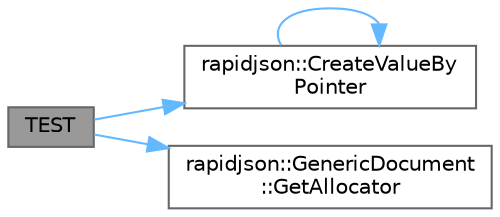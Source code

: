 digraph "TEST"
{
 // LATEX_PDF_SIZE
  bgcolor="transparent";
  edge [fontname=Helvetica,fontsize=10,labelfontname=Helvetica,labelfontsize=10];
  node [fontname=Helvetica,fontsize=10,shape=box,height=0.2,width=0.4];
  rankdir="LR";
  Node1 [id="Node000001",label="TEST",height=0.2,width=0.4,color="gray40", fillcolor="grey60", style="filled", fontcolor="black",tooltip=" "];
  Node1 -> Node2 [id="edge1_Node000001_Node000002",color="steelblue1",style="solid",tooltip=" "];
  Node2 [id="Node000002",label="rapidjson::CreateValueBy\lPointer",height=0.2,width=0.4,color="grey40", fillcolor="white", style="filled",URL="$namespacerapidjson.html#aec3304243f09829540560951b2ae7ee6",tooltip=" "];
  Node2 -> Node2 [id="edge2_Node000002_Node000002",color="steelblue1",style="solid",tooltip=" "];
  Node1 -> Node3 [id="edge3_Node000001_Node000003",color="steelblue1",style="solid",tooltip=" "];
  Node3 [id="Node000003",label="rapidjson::GenericDocument\l::GetAllocator",height=0.2,width=0.4,color="grey40", fillcolor="white", style="filled",URL="$classrapidjson_1_1_generic_document.html#a05742a309dd6e7abcce61523decd44f0",tooltip="Get the allocator of this document."];
}
